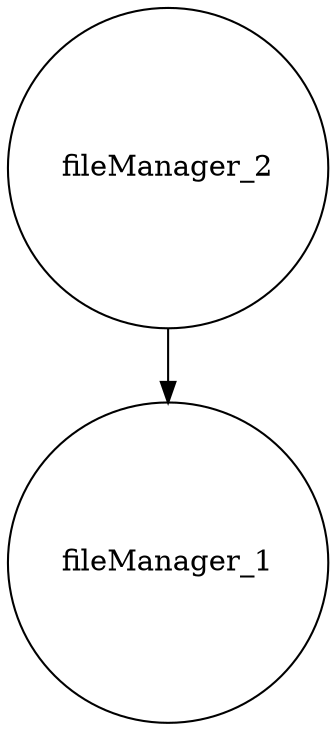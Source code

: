 digraph BST {
    node [shape=circle];
    "fileManager_2" -> "fileManager_1";
    "fileManager_1";
}
